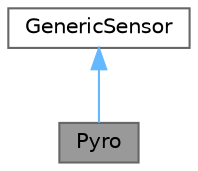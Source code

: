 digraph "Pyro"
{
 // LATEX_PDF_SIZE
  bgcolor="transparent";
  edge [fontname=Helvetica,fontsize=10,labelfontname=Helvetica,labelfontsize=10];
  node [fontname=Helvetica,fontsize=10,shape=box,height=0.2,width=0.4];
  Node1 [label="Pyro",height=0.2,width=0.4,color="gray40", fillcolor="grey60", style="filled", fontcolor="black",tooltip="Represents a pyro channel."];
  Node2 -> Node1 [dir="back",color="steelblue1",style="solid"];
  Node2 [label="GenericSensor",height=0.2,width=0.4,color="gray40", fillcolor="white", style="filled",URL="$classGenericSensor.html",tooltip="Underlying interface to all sensors."];
}
